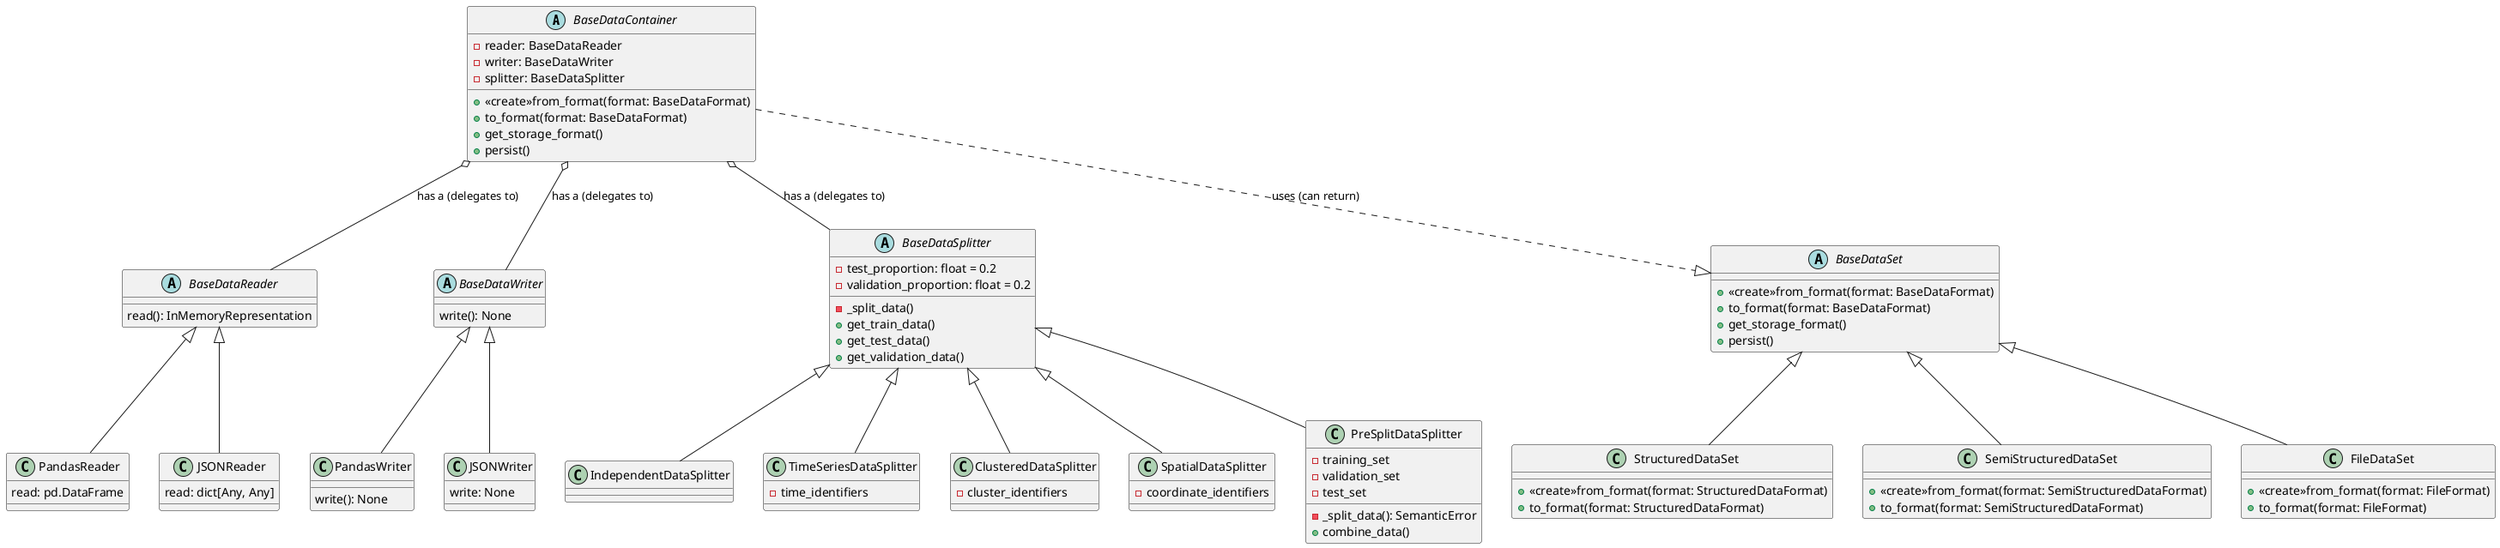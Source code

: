 @startuml


abstract class BaseDataContainer {
  +<<create>>from_format(format: BaseDataFormat)
  +to_format(format: BaseDataFormat)
  +get_storage_format()
  +persist()
  - reader: BaseDataReader
  - writer: BaseDataWriter
  - splitter: BaseDataSplitter
}

abstract class BaseDataReader {
  read(): InMemoryRepresentation
}
class PandasReader {
	read: pd.DataFrame
}
class JSONReader {
	read: dict[Any, Any]
}

abstract class BaseDataWriter {
  write(): None
}

class PandasWriter {
	write(): None
}

class JSONWriter {
	write: None
}

abstract class BaseDataSplitter {
  - test_proportion: float = 0.2
  - validation_proportion: float = 0.2
  - _split_data()
  + get_train_data()
  + get_test_data()
  + get_validation_data()
}

class IndependentDataSplitter
class TimeSeriesDataSplitter {
  - time_identifiers
}

class ClusteredDataSplitter {
  - cluster_identifiers
}

class SpatialDataSplitter {
  - coordinate_identifiers
}

class PreSplitDataSplitter{
  - training_set
  - validation_set
  - test_set
  - _split_data(): SemanticError
  + combine_data()
}

BaseDataSplitter <|-- IndependentDataSplitter
BaseDataSplitter <|-- TimeSeriesDataSplitter
BaseDataSplitter <|-- ClusteredDataSplitter
BaseDataSplitter <|-- SpatialDataSplitter
BaseDataSplitter <|-- PreSplitDataSplitter

abstract class BaseDataSet {
  +<<create>>from_format(format: BaseDataFormat)
  +to_format(format: BaseDataFormat)
  +get_storage_format()
  +persist()
}

BaseDataContainer o-- BaseDataSplitter : has a (delegates to)
BaseDataContainer o-- BaseDataReader : has a (delegates to)
BaseDataContainer o-- BaseDataWriter : has a (delegates to)
BaseDataContainer ..|> BaseDataSet : uses (can return)

BaseDataReader <|-- PandasReader
BaseDataReader <|-- JSONReader

BaseDataWriter <|-- PandasWriter
BaseDataWriter <|-- JSONWriter

class StructuredDataSet{
  +<<create>>from_format(format: StructuredDataFormat)
  +to_format(format: StructuredDataFormat)
}

class SemiStructuredDataSet{
  +<<create>>from_format(format: SemiStructuredDataFormat)
  +to_format(format: SemiStructuredDataFormat)
}

class FileDataSet {
  +<<create>>from_format(format: FileFormat)
  +to_format(format: FileFormat)
}
BaseDataSet <|-- StructuredDataSet
BaseDataSet <|-- SemiStructuredDataSet
BaseDataSet <|-- FileDataSet

@enduml
